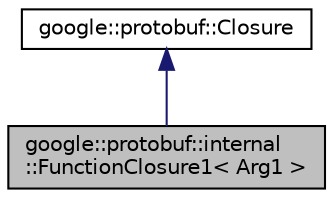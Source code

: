 digraph "google::protobuf::internal::FunctionClosure1&lt; Arg1 &gt;"
{
 // LATEX_PDF_SIZE
  edge [fontname="Helvetica",fontsize="10",labelfontname="Helvetica",labelfontsize="10"];
  node [fontname="Helvetica",fontsize="10",shape=record];
  Node1 [label="google::protobuf::internal\l::FunctionClosure1\< Arg1 \>",height=0.2,width=0.4,color="black", fillcolor="grey75", style="filled", fontcolor="black",tooltip=" "];
  Node2 -> Node1 [dir="back",color="midnightblue",fontsize="10",style="solid",fontname="Helvetica"];
  Node2 [label="google::protobuf::Closure",height=0.2,width=0.4,color="black", fillcolor="white", style="filled",URL="$classgoogle_1_1protobuf_1_1Closure.html",tooltip=" "];
}
